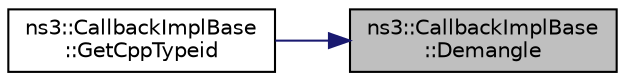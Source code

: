 digraph "ns3::CallbackImplBase::Demangle"
{
 // LATEX_PDF_SIZE
  edge [fontname="Helvetica",fontsize="10",labelfontname="Helvetica",labelfontsize="10"];
  node [fontname="Helvetica",fontsize="10",shape=record];
  rankdir="RL";
  Node1 [label="ns3::CallbackImplBase\l::Demangle",height=0.2,width=0.4,color="black", fillcolor="grey75", style="filled", fontcolor="black",tooltip=" "];
  Node1 -> Node2 [dir="back",color="midnightblue",fontsize="10",style="solid",fontname="Helvetica"];
  Node2 [label="ns3::CallbackImplBase\l::GetCppTypeid",height=0.2,width=0.4,color="black", fillcolor="white", style="filled",URL="$classns3_1_1_callback_impl_base.html#a391fcfe022ac1970d2a4058130a9b832",tooltip="Helper to get the C++ typeid as a string."];
}
